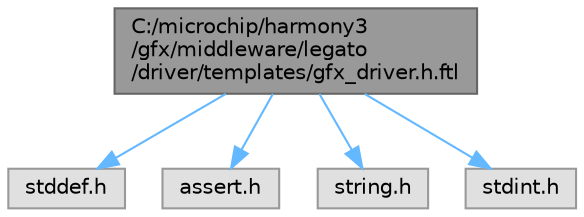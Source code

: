 digraph "C:/microchip/harmony3/gfx/middleware/legato/driver/templates/gfx_driver.h.ftl"
{
 // INTERACTIVE_SVG=YES
 // LATEX_PDF_SIZE
  bgcolor="transparent";
  edge [fontname=Helvetica,fontsize=10,labelfontname=Helvetica,labelfontsize=10];
  node [fontname=Helvetica,fontsize=10,shape=box,height=0.2,width=0.4];
  Node1 [label="C:/microchip/harmony3\l/gfx/middleware/legato\l/driver/templates/gfx_driver.h.ftl",height=0.2,width=0.4,color="gray40", fillcolor="grey60", style="filled", fontcolor="black",tooltip="GFX driver functions and definitions."];
  Node1 -> Node2 [color="steelblue1",style="solid"];
  Node2 [label="stddef.h",height=0.2,width=0.4,color="grey60", fillcolor="#E0E0E0", style="filled",tooltip=" "];
  Node1 -> Node3 [color="steelblue1",style="solid"];
  Node3 [label="assert.h",height=0.2,width=0.4,color="grey60", fillcolor="#E0E0E0", style="filled",tooltip=" "];
  Node1 -> Node4 [color="steelblue1",style="solid"];
  Node4 [label="string.h",height=0.2,width=0.4,color="grey60", fillcolor="#E0E0E0", style="filled",tooltip=" "];
  Node1 -> Node5 [color="steelblue1",style="solid"];
  Node5 [label="stdint.h",height=0.2,width=0.4,color="grey60", fillcolor="#E0E0E0", style="filled",tooltip=" "];
}
